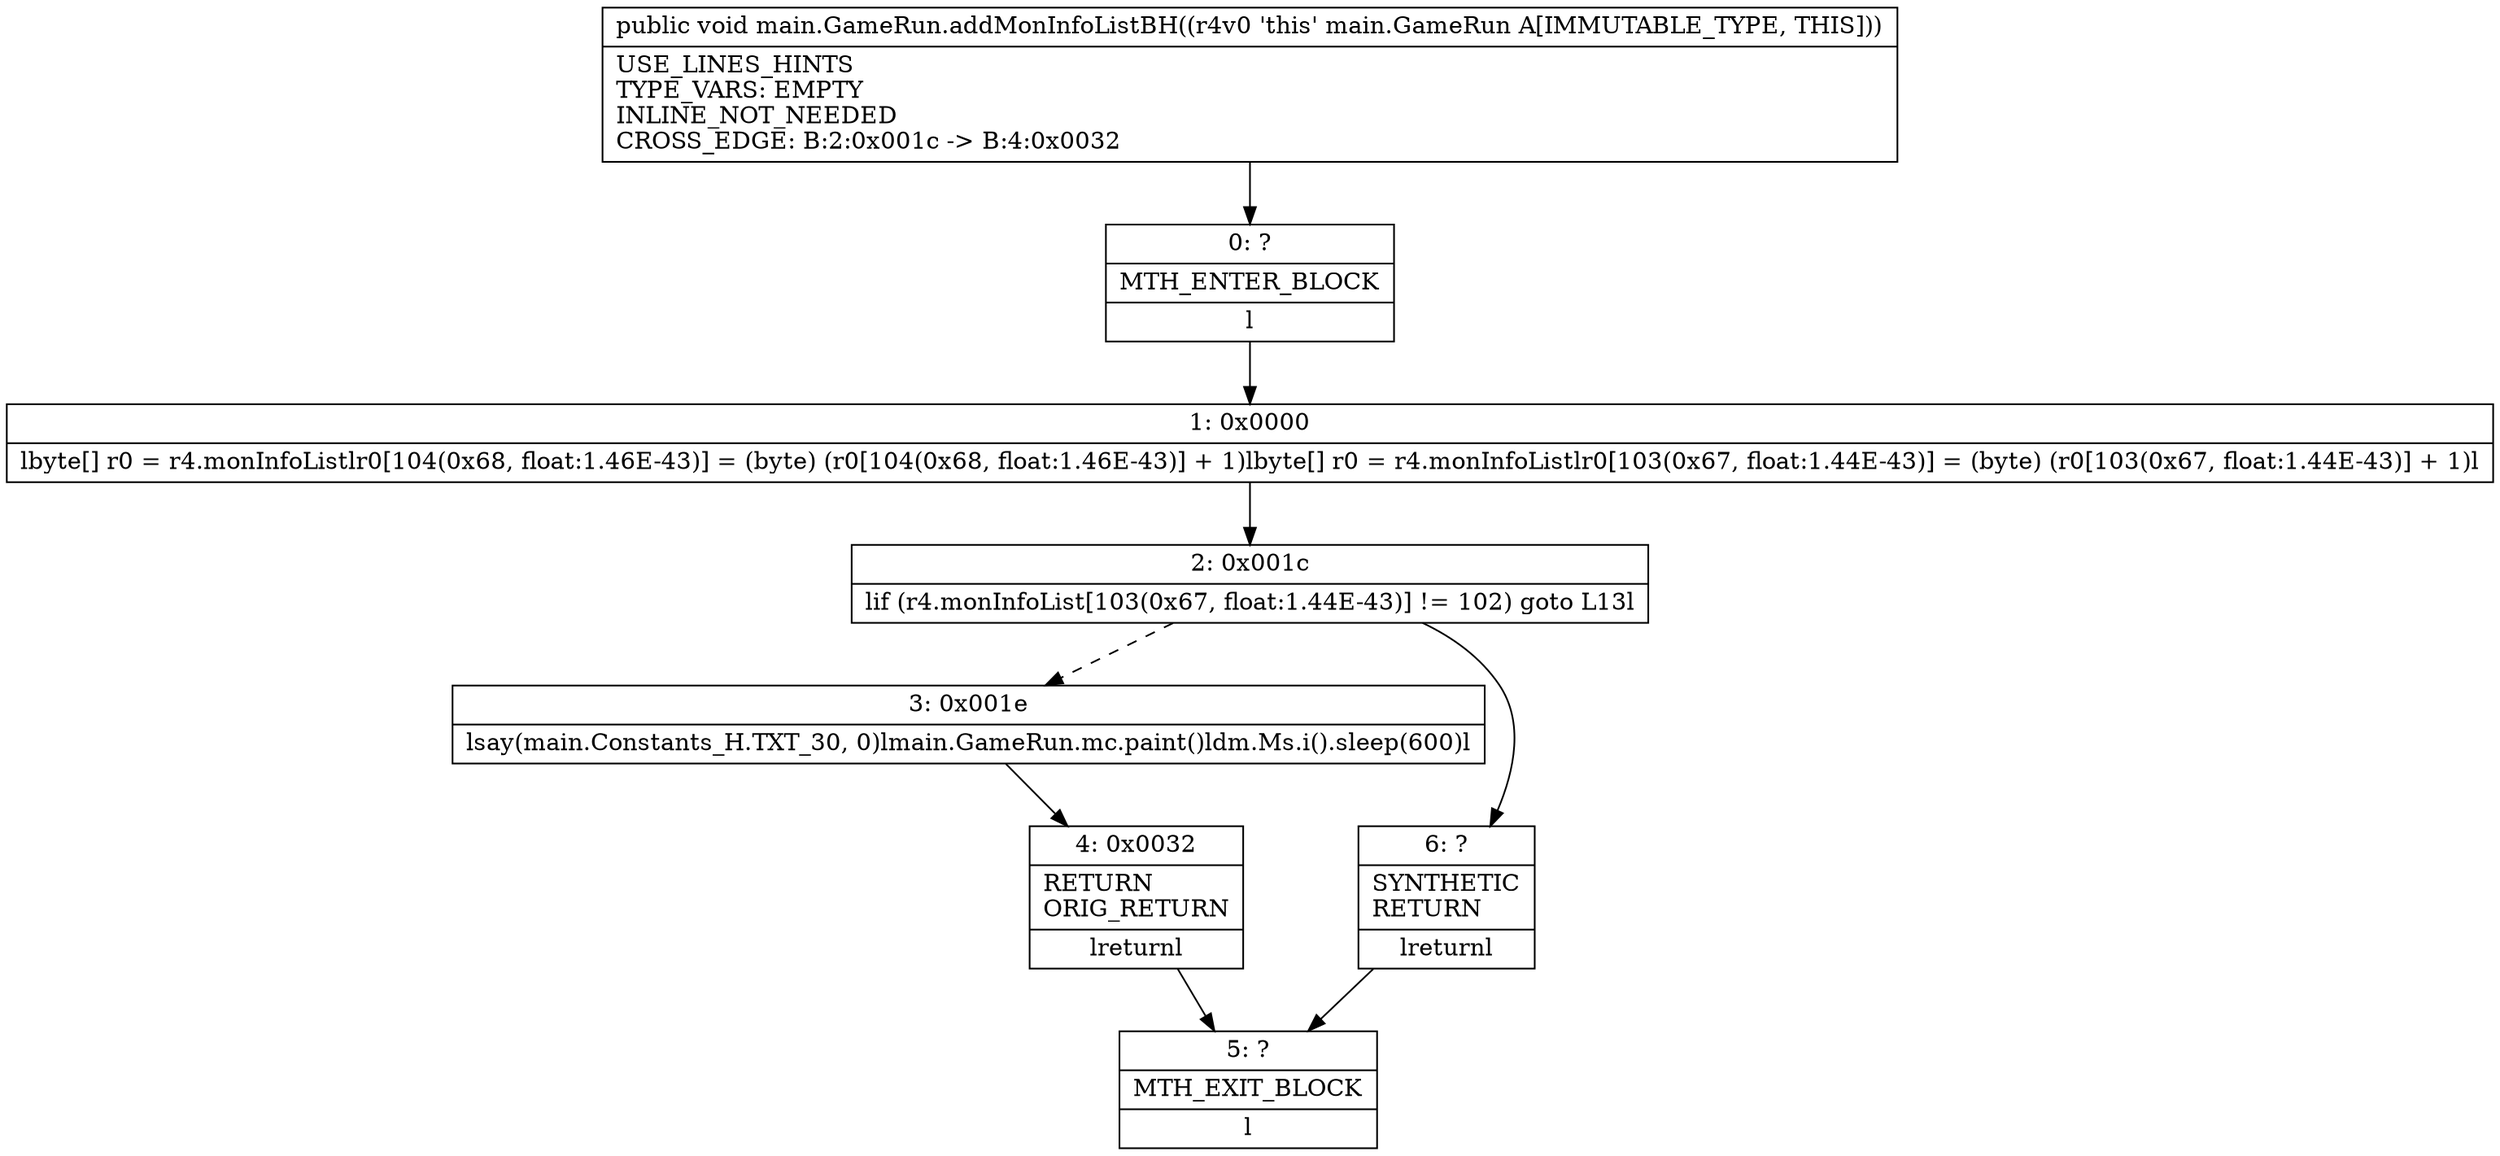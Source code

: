 digraph "CFG formain.GameRun.addMonInfoListBH()V" {
Node_0 [shape=record,label="{0\:\ ?|MTH_ENTER_BLOCK\l|l}"];
Node_1 [shape=record,label="{1\:\ 0x0000|lbyte[] r0 = r4.monInfoListlr0[104(0x68, float:1.46E\-43)] = (byte) (r0[104(0x68, float:1.46E\-43)] + 1)lbyte[] r0 = r4.monInfoListlr0[103(0x67, float:1.44E\-43)] = (byte) (r0[103(0x67, float:1.44E\-43)] + 1)l}"];
Node_2 [shape=record,label="{2\:\ 0x001c|lif (r4.monInfoList[103(0x67, float:1.44E\-43)] != 102) goto L13l}"];
Node_3 [shape=record,label="{3\:\ 0x001e|lsay(main.Constants_H.TXT_30, 0)lmain.GameRun.mc.paint()ldm.Ms.i().sleep(600)l}"];
Node_4 [shape=record,label="{4\:\ 0x0032|RETURN\lORIG_RETURN\l|lreturnl}"];
Node_5 [shape=record,label="{5\:\ ?|MTH_EXIT_BLOCK\l|l}"];
Node_6 [shape=record,label="{6\:\ ?|SYNTHETIC\lRETURN\l|lreturnl}"];
MethodNode[shape=record,label="{public void main.GameRun.addMonInfoListBH((r4v0 'this' main.GameRun A[IMMUTABLE_TYPE, THIS]))  | USE_LINES_HINTS\lTYPE_VARS: EMPTY\lINLINE_NOT_NEEDED\lCROSS_EDGE: B:2:0x001c \-\> B:4:0x0032\l}"];
MethodNode -> Node_0;
Node_0 -> Node_1;
Node_1 -> Node_2;
Node_2 -> Node_3[style=dashed];
Node_2 -> Node_6;
Node_3 -> Node_4;
Node_4 -> Node_5;
Node_6 -> Node_5;
}

